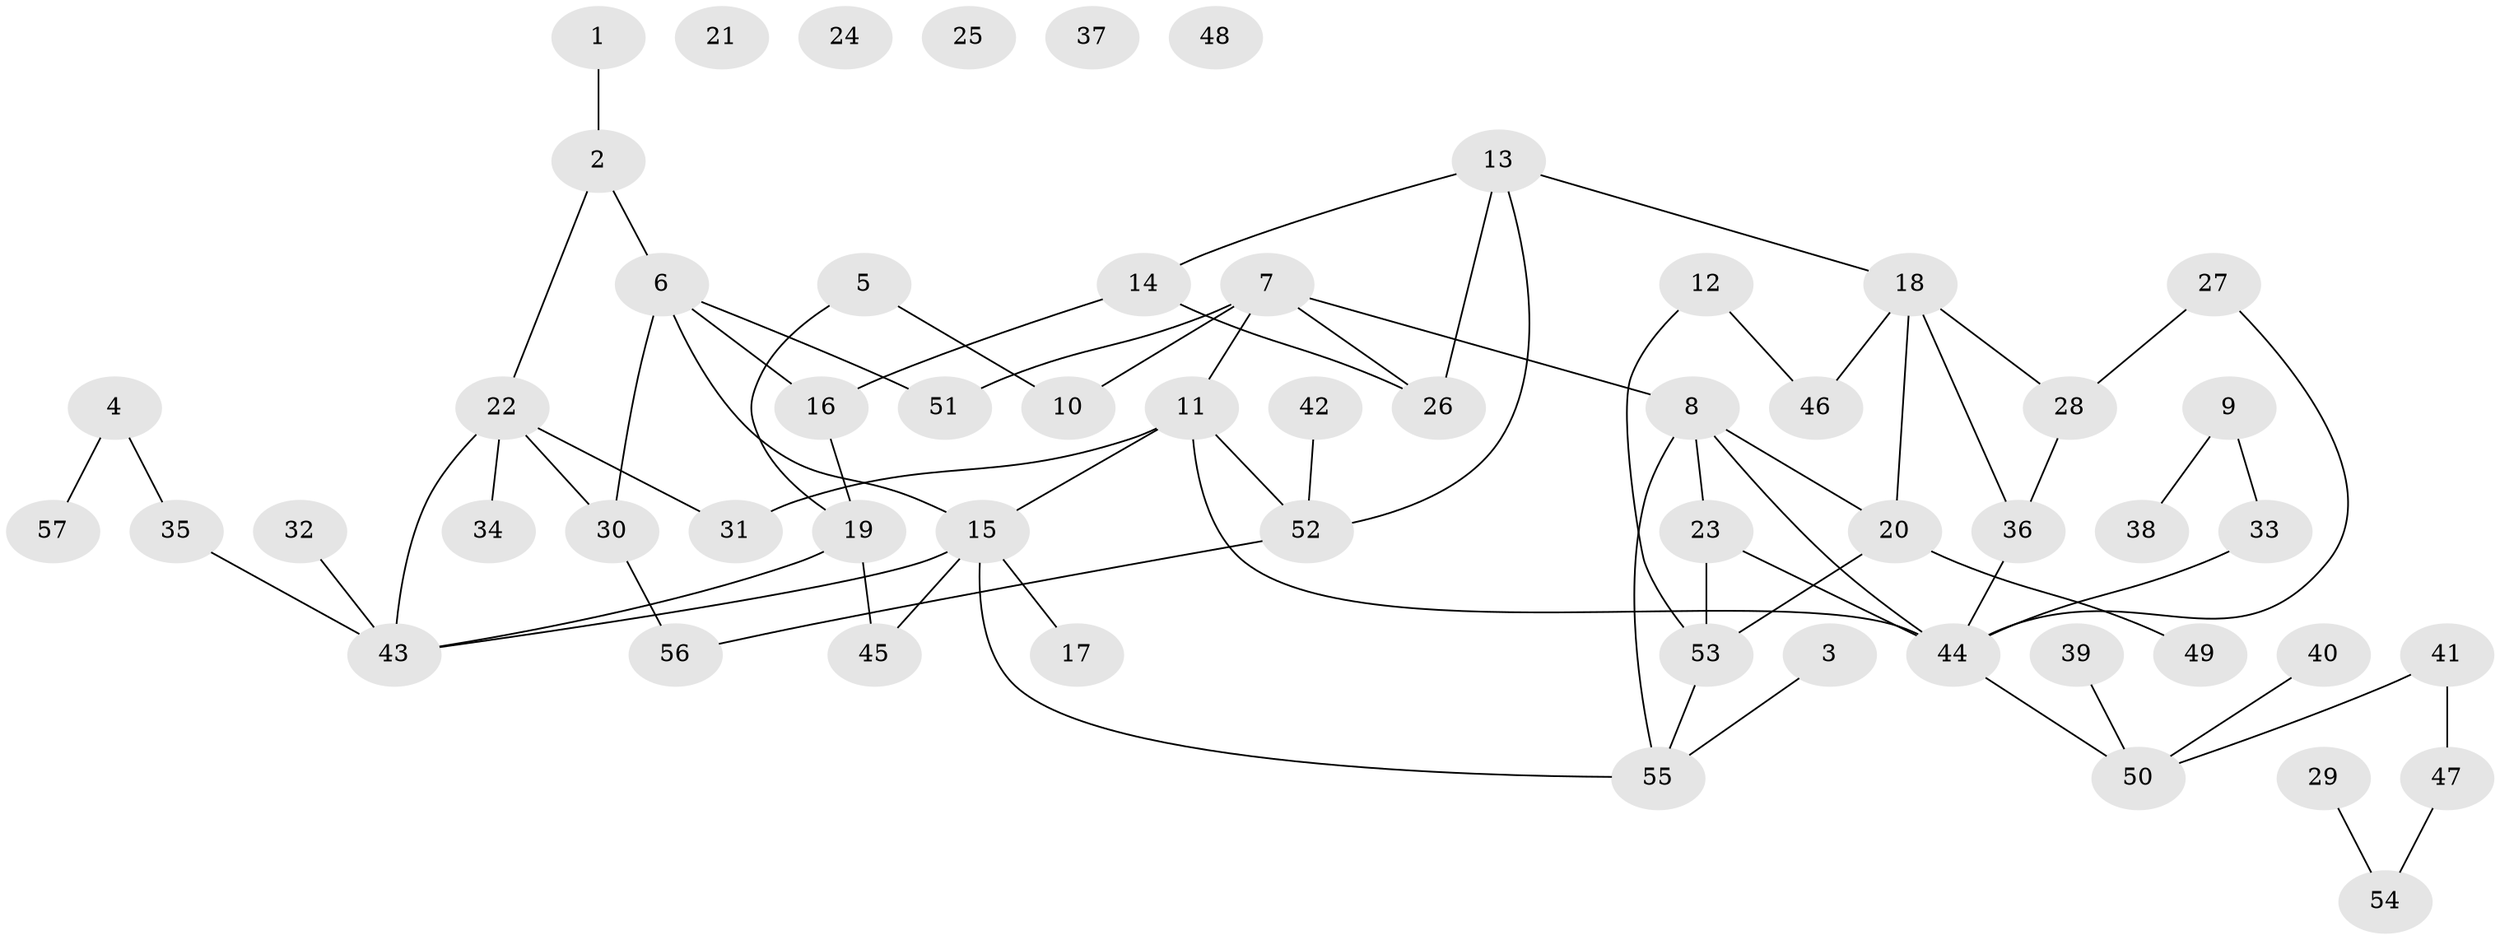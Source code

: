// coarse degree distribution, {1: 0.23529411764705882, 0: 0.29411764705882354, 2: 0.23529411764705882, 3: 0.11764705882352941, 4: 0.058823529411764705, 8: 0.058823529411764705}
// Generated by graph-tools (version 1.1) at 2025/43/03/04/25 21:43:31]
// undirected, 57 vertices, 72 edges
graph export_dot {
graph [start="1"]
  node [color=gray90,style=filled];
  1;
  2;
  3;
  4;
  5;
  6;
  7;
  8;
  9;
  10;
  11;
  12;
  13;
  14;
  15;
  16;
  17;
  18;
  19;
  20;
  21;
  22;
  23;
  24;
  25;
  26;
  27;
  28;
  29;
  30;
  31;
  32;
  33;
  34;
  35;
  36;
  37;
  38;
  39;
  40;
  41;
  42;
  43;
  44;
  45;
  46;
  47;
  48;
  49;
  50;
  51;
  52;
  53;
  54;
  55;
  56;
  57;
  1 -- 2;
  2 -- 6;
  2 -- 22;
  3 -- 55;
  4 -- 35;
  4 -- 57;
  5 -- 10;
  5 -- 19;
  6 -- 15;
  6 -- 16;
  6 -- 30;
  6 -- 51;
  7 -- 8;
  7 -- 10;
  7 -- 11;
  7 -- 26;
  7 -- 51;
  8 -- 20;
  8 -- 23;
  8 -- 44;
  8 -- 55;
  9 -- 33;
  9 -- 38;
  11 -- 15;
  11 -- 31;
  11 -- 44;
  11 -- 52;
  12 -- 46;
  12 -- 53;
  13 -- 14;
  13 -- 18;
  13 -- 26;
  13 -- 52;
  14 -- 16;
  14 -- 26;
  15 -- 17;
  15 -- 43;
  15 -- 45;
  15 -- 55;
  16 -- 19;
  18 -- 20;
  18 -- 28;
  18 -- 36;
  18 -- 46;
  19 -- 43;
  19 -- 45;
  20 -- 49;
  20 -- 53;
  22 -- 30;
  22 -- 31;
  22 -- 34;
  22 -- 43;
  23 -- 44;
  23 -- 53;
  27 -- 28;
  27 -- 44;
  28 -- 36;
  29 -- 54;
  30 -- 56;
  32 -- 43;
  33 -- 44;
  35 -- 43;
  36 -- 44;
  39 -- 50;
  40 -- 50;
  41 -- 47;
  41 -- 50;
  42 -- 52;
  44 -- 50;
  47 -- 54;
  52 -- 56;
  53 -- 55;
}
